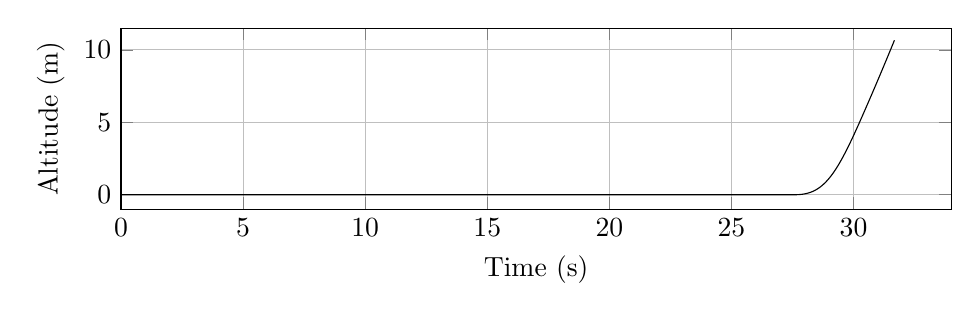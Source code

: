 %Altitude_evolution
\begin{tikzpicture}

\begin{axis}[
width=\textwidth,
height=0.32\textwidth,
scaled ticks=false, tick label style={/pgf/number format/fixed},
xmin=0.0,
xmax=34,
xlabel={Time (s)},
xmajorgrids,
ymin=-1.0,
ymax=11.5,
ylabel={Altitude (m)},
ymajorgrids,
legend style={at={(1.03,0.5)},anchor=west,draw=black,fill=white,legend cell align=left}
]

\addplot [
color=black,
solid
]
table[row sep=crcr]{
10.0E-5	0.0\\
3.569E-4	0.0\\
0.001	0.0\\
0.007	0.0\\
0.013	0.0\\
0.019	0.0\\
0.025	0.0\\
0.031	0.0\\
0.037	0.0\\
0.043	0.0\\
0.048	0.0\\
0.054	0.0\\
0.06	0.0\\
0.066	0.0\\
0.072	0.0\\
0.078	0.0\\
0.084	0.0\\
0.09	0.0\\
0.096	0.0\\
0.102	0.0\\
0.108	0.0\\
0.114	0.0\\
0.12	0.0\\
0.126	0.0\\
0.132	0.0\\
0.137	0.0\\
0.143	0.0\\
0.149	0.0\\
0.155	0.0\\
0.161	0.0\\
0.167	0.0\\
0.173	0.0\\
0.179	0.0\\
0.185	0.0\\
0.191	0.0\\
0.197	0.0\\
0.203	0.0\\
0.209	0.0\\
0.215	0.0\\
0.221	0.0\\
0.227	0.0\\
0.233	0.0\\
0.239	0.0\\
0.245	0.0\\
0.251	0.0\\
0.257	0.0\\
0.263	0.0\\
0.269	0.0\\
0.275	0.0\\
0.281	0.0\\
0.288	0.0\\
0.294	0.0\\
0.3	0.0\\
0.306	0.0\\
0.312	0.0\\
0.318	0.0\\
0.324	0.0\\
0.33	0.0\\
0.336	0.0\\
0.342	0.0\\
0.348	0.0\\
0.354	0.0\\
0.361	0.0\\
0.367	0.0\\
0.373	0.0\\
0.379	0.0\\
0.385	0.0\\
0.391	0.0\\
0.397	0.0\\
0.404	0.0\\
0.41	0.0\\
0.416	0.0\\
0.422	0.0\\
0.428	0.0\\
0.434	0.0\\
0.441	0.0\\
0.447	0.0\\
0.453	0.0\\
0.459	0.0\\
0.466	0.0\\
0.472	0.0\\
0.478	0.0\\
0.484	0.0\\
0.491	0.0\\
0.497	0.0\\
0.503	0.0\\
0.51	0.0\\
0.516	0.0\\
0.522	0.0\\
0.529	0.0\\
0.535	0.0\\
0.541	0.0\\
0.548	0.0\\
0.554	0.0\\
0.56	0.0\\
0.567	0.0\\
0.573	0.0\\
0.58	0.0\\
0.586	0.0\\
0.593	0.0\\
0.599	0.0\\
0.605	0.0\\
0.612	0.0\\
0.618	0.0\\
0.625	0.0\\
0.631	0.0\\
0.638	0.0\\
0.644	0.0\\
0.651	0.0\\
0.657	0.0\\
0.664	0.0\\
0.67	0.0\\
0.677	0.0\\
0.683	0.0\\
0.69	0.0\\
0.696	0.0\\
0.703	0.0\\
0.709	0.0\\
0.716	0.0\\
0.722	0.0\\
0.729	0.0\\
0.735	0.0\\
0.742	0.0\\
0.749	0.0\\
0.756	0.0\\
0.762	0.0\\
0.769	0.0\\
0.775	0.0\\
0.782	0.0\\
0.789	0.0\\
0.795	0.0\\
0.802	0.0\\
0.809	0.0\\
0.816	0.0\\
0.823	0.0\\
0.83	0.0\\
0.836	0.0\\
0.843	0.0\\
0.85	0.0\\
0.857	0.0\\
0.864	0.0\\
0.871	0.0\\
0.878	0.0\\
0.885	0.0\\
0.891	0.0\\
0.898	0.0\\
0.905	0.0\\
0.912	0.0\\
0.919	0.0\\
0.926	0.0\\
0.933	0.0\\
0.94	0.0\\
0.947	0.0\\
0.954	0.0\\
0.961	0.0\\
0.968	0.0\\
0.975	0.0\\
0.982	0.0\\
0.989	0.0\\
0.996	0.0\\
1.003	0.0\\
1.01	0.0\\
1.017	0.0\\
1.024	0.0\\
1.032	0.0\\
1.039	0.0\\
1.046	0.0\\
1.053	0.0\\
1.06	0.0\\
1.067	0.0\\
1.074	0.0\\
1.081	0.0\\
1.088	0.0\\
1.095	0.0\\
1.102	0.0\\
1.11	0.0\\
1.117	0.0\\
1.124	0.0\\
1.131	0.0\\
1.139	0.0\\
1.146	0.0\\
1.153	0.0\\
1.16	0.0\\
1.168	0.0\\
1.175	0.0\\
1.183	0.0\\
1.19	0.0\\
1.197	0.0\\
1.205	0.0\\
1.212	0.0\\
1.22	0.0\\
1.227	0.0\\
1.235	0.0\\
1.242	0.0\\
1.25	0.0\\
1.257	0.0\\
1.265	0.0\\
1.272	0.0\\
1.28	0.0\\
1.287	0.0\\
1.295	0.0\\
1.302	0.0\\
1.31	0.0\\
1.317	0.0\\
1.325	0.0\\
1.333	0.0\\
1.34	0.0\\
1.348	0.0\\
1.356	0.0\\
1.363	0.0\\
1.371	0.0\\
1.379	0.0\\
1.387	0.0\\
1.394	0.0\\
1.402	0.0\\
1.41	0.0\\
1.417	0.0\\
1.425	0.0\\
1.433	0.0\\
1.441	0.0\\
1.448	0.0\\
1.456	0.0\\
1.464	0.0\\
1.472	0.0\\
1.48	0.0\\
1.487	0.0\\
1.495	0.0\\
1.503	0.0\\
1.511	0.0\\
1.519	0.0\\
1.527	0.0\\
1.535	0.0\\
1.543	0.0\\
1.551	0.0\\
1.559	0.0\\
1.567	0.0\\
1.575	0.0\\
1.583	0.0\\
1.59	0.0\\
1.598	0.0\\
1.606	0.0\\
1.614	0.0\\
1.622	0.0\\
1.631	0.0\\
1.639	0.0\\
1.647	0.0\\
1.655	0.0\\
1.663	0.0\\
1.671	0.0\\
1.679	0.0\\
1.688	0.0\\
1.696	0.0\\
1.704	0.0\\
1.712	0.0\\
1.721	0.0\\
1.729	0.0\\
1.737	0.0\\
1.746	0.0\\
1.754	0.0\\
1.762	0.0\\
1.771	0.0\\
1.779	0.0\\
1.787	0.0\\
1.796	0.0\\
1.804	0.0\\
1.813	0.0\\
1.821	0.0\\
1.829	0.0\\
1.838	0.0\\
1.846	0.0\\
1.854	0.0\\
1.863	0.0\\
1.871	0.0\\
1.88	0.0\\
1.888	0.0\\
1.897	0.0\\
1.905	0.0\\
1.914	0.0\\
1.923	0.0\\
1.931	0.0\\
1.94	0.0\\
1.948	0.0\\
1.957	0.0\\
1.966	0.0\\
1.974	0.0\\
1.983	0.0\\
1.992	0.0\\
2.0	0.0\\
2.009	0.0\\
2.018	0.0\\
2.027	0.0\\
2.035	0.0\\
2.044	0.0\\
2.053	0.0\\
2.062	0.0\\
2.07	0.0\\
2.079	0.0\\
2.088	0.0\\
2.097	0.0\\
2.106	0.0\\
2.114	0.0\\
2.123	0.0\\
2.132	0.0\\
2.141	0.0\\
2.15	0.0\\
2.159	0.0\\
2.168	0.0\\
2.177	0.0\\
2.186	0.0\\
2.195	0.0\\
2.204	0.0\\
2.213	0.0\\
2.222	0.0\\
2.231	0.0\\
2.24	0.0\\
2.25	0.0\\
2.259	0.0\\
2.268	0.0\\
2.277	0.0\\
2.286	0.0\\
2.296	0.0\\
2.305	0.0\\
2.314	0.0\\
2.323	0.0\\
2.333	0.0\\
2.342	0.0\\
2.351	0.0\\
2.361	0.0\\
2.37	0.0\\
2.379	0.0\\
2.389	0.0\\
2.398	0.0\\
2.408	0.0\\
2.417	0.0\\
2.426	0.0\\
2.436	0.0\\
2.445	0.0\\
2.455	0.0\\
2.464	0.0\\
2.474	0.0\\
2.483	0.0\\
2.493	0.0\\
2.502	0.0\\
2.512	0.0\\
2.521	0.0\\
2.531	0.0\\
2.541	0.0\\
2.55	0.0\\
2.56	0.0\\
2.569	0.0\\
2.579	0.0\\
2.589	0.0\\
2.598	0.0\\
2.608	0.0\\
2.618	0.0\\
2.628	0.0\\
2.637	0.0\\
2.647	0.0\\
2.657	0.0\\
2.667	0.0\\
2.676	0.0\\
2.686	0.0\\
2.696	0.0\\
2.706	0.0\\
2.715	0.0\\
2.725	0.0\\
2.735	0.0\\
2.745	0.0\\
2.755	0.0\\
2.765	0.0\\
2.775	0.0\\
2.784	0.0\\
2.795	0.0\\
2.805	0.0\\
2.814	0.0\\
2.825	0.0\\
2.835	0.0\\
2.845	0.0\\
2.855	0.0\\
2.865	0.0\\
2.875	0.0\\
2.885	0.0\\
2.895	0.0\\
2.905	0.0\\
2.915	0.0\\
2.925	0.0\\
2.936	0.0\\
2.946	0.0\\
2.956	0.0\\
2.966	0.0\\
2.976	0.0\\
2.986	0.0\\
2.996	0.0\\
3.006	0.0\\
3.017	0.0\\
3.027	0.0\\
3.038	0.0\\
3.048	0.0\\
3.058	0.0\\
3.069	0.0\\
3.079	0.0\\
3.089	0.0\\
3.1	0.0\\
3.11	0.0\\
3.121	0.0\\
3.131	0.0\\
3.142	0.0\\
3.152	0.0\\
3.163	0.0\\
3.174	0.0\\
3.184	0.0\\
3.195	0.0\\
3.205	0.0\\
3.216	0.0\\
3.227	0.0\\
3.237	0.0\\
3.248	0.0\\
3.259	0.0\\
3.27	0.0\\
3.28	0.0\\
3.291	0.0\\
3.302	0.0\\
3.312	0.0\\
3.322	0.0\\
3.333	0.0\\
3.344	0.0\\
3.355	0.0\\
3.366	0.0\\
3.376	0.0\\
3.387	0.0\\
3.398	0.0\\
3.409	0.0\\
3.42	0.0\\
3.43	0.0\\
3.441	0.0\\
3.452	0.0\\
3.463	0.0\\
3.474	0.0\\
3.485	0.0\\
3.496	0.0\\
3.507	0.0\\
3.518	0.0\\
3.529	0.0\\
3.539	0.0\\
3.551	0.0\\
3.562	0.0\\
3.573	0.0\\
3.584	0.0\\
3.595	0.0\\
3.606	0.0\\
3.617	0.0\\
3.628	0.0\\
3.64	0.0\\
3.651	0.0\\
3.662	0.0\\
3.673	0.0\\
3.685	0.0\\
3.696	0.0\\
3.707	0.0\\
3.718	0.0\\
3.729	0.0\\
3.741	0.0\\
3.752	0.0\\
3.764	0.0\\
3.775	0.0\\
3.786	0.0\\
3.798	0.0\\
3.809	0.0\\
3.82	0.0\\
3.832	0.0\\
3.843	0.0\\
3.854	0.0\\
3.866	0.0\\
3.877	0.0\\
3.889	0.0\\
3.9	0.0\\
3.911	0.0\\
3.923	0.0\\
3.934	0.0\\
3.946	0.0\\
3.957	0.0\\
3.968	0.0\\
3.98	0.0\\
3.992	0.0\\
4.003	0.0\\
4.015	0.0\\
4.026	0.0\\
4.038	0.0\\
4.05	0.0\\
4.061	0.0\\
4.073	0.0\\
4.084	0.0\\
4.096	0.0\\
4.107	0.0\\
4.119	0.0\\
4.131	0.0\\
4.142	0.0\\
4.154	0.0\\
4.165	0.0\\
4.177	0.0\\
4.189	0.0\\
4.201	0.0\\
4.212	0.0\\
4.224	0.0\\
4.235	0.0\\
4.247	0.0\\
4.259	0.0\\
4.27	0.0\\
4.282	0.0\\
4.293	0.0\\
4.305	0.0\\
4.317	0.0\\
4.328	0.0\\
4.34	0.0\\
4.352	0.0\\
4.363	0.0\\
4.366	0.0\\
4.366	0.0\\
4.366	0.0\\
4.367	0.0\\
4.371	0.0\\
4.377	0.0\\
4.388	0.0\\
4.399	0.0\\
4.41	0.0\\
4.42	0.0\\
4.431	0.0\\
4.442	0.0\\
4.453	0.0\\
4.464	0.0\\
4.475	0.0\\
4.486	0.0\\
4.497	0.0\\
4.508	0.0\\
4.519	0.0\\
4.53	0.0\\
4.541	0.0\\
4.552	0.0\\
4.563	0.0\\
4.574	0.0\\
4.585	0.0\\
4.597	0.0\\
4.608	0.0\\
4.619	0.0\\
4.63	0.0\\
4.641	0.0\\
4.653	0.0\\
4.664	0.0\\
4.675	0.0\\
4.687	0.0\\
4.698	0.0\\
4.709	0.0\\
4.721	0.0\\
4.732	0.0\\
4.743	0.0\\
4.755	0.0\\
4.766	0.0\\
4.777	0.0\\
4.789	0.0\\
4.8	0.0\\
4.812	0.0\\
4.823	0.0\\
4.835	0.0\\
4.846	0.0\\
4.858	0.0\\
4.869	0.0\\
4.881	0.0\\
4.892	0.0\\
4.904	0.0\\
4.915	0.0\\
4.927	0.0\\
4.939	0.0\\
4.95	0.0\\
4.962	0.0\\
4.974	0.0\\
4.985	0.0\\
4.997	0.0\\
5.009	0.0\\
5.021	0.0\\
5.032	0.0\\
5.044	0.0\\
5.056	0.0\\
5.068	0.0\\
5.079	0.0\\
5.091	0.0\\
5.103	0.0\\
5.115	0.0\\
5.127	0.0\\
5.139	0.0\\
5.15	0.0\\
5.162	0.0\\
5.174	0.0\\
5.186	0.0\\
5.198	0.0\\
5.21	0.0\\
5.222	0.0\\
5.234	0.0\\
5.245	0.0\\
5.257	0.0\\
5.269	0.0\\
5.281	0.0\\
5.293	0.0\\
5.305	0.0\\
5.317	0.0\\
5.329	0.0\\
5.341	0.0\\
5.353	0.0\\
5.365	0.0\\
5.377	0.0\\
5.389	0.0\\
5.401	0.0\\
5.413	0.0\\
5.425	0.0\\
5.437	0.0\\
5.449	0.0\\
5.461	0.0\\
5.473	0.0\\
5.485	0.0\\
5.497	0.0\\
5.509	0.0\\
5.521	0.0\\
5.533	0.0\\
5.545	0.0\\
5.557	0.0\\
5.569	0.0\\
5.581	0.0\\
5.593	0.0\\
5.605	0.0\\
5.617	0.0\\
5.629	0.0\\
5.641	0.0\\
5.653	0.0\\
5.666	0.0\\
5.678	0.0\\
5.69	0.0\\
5.702	0.0\\
5.714	0.0\\
5.726	0.0\\
5.738	0.0\\
5.751	0.0\\
5.763	0.0\\
5.775	0.0\\
5.787	0.0\\
5.799	0.0\\
5.811	0.0\\
5.823	0.0\\
5.836	0.0\\
5.848	0.0\\
5.86	0.0\\
5.872	0.0\\
5.884	0.0\\
5.897	0.0\\
5.909	0.0\\
5.921	0.0\\
5.933	0.0\\
5.945	0.0\\
5.958	0.0\\
5.97	0.0\\
5.982	0.0\\
5.994	0.0\\
6.006	0.0\\
6.019	0.0\\
6.031	0.0\\
6.043	0.0\\
6.055	0.0\\
6.067	0.0\\
6.08	0.0\\
6.092	0.0\\
6.104	0.0\\
6.116	0.0\\
6.129	0.0\\
6.141	0.0\\
6.154	0.0\\
6.166	0.0\\
6.178	0.0\\
6.19	0.0\\
6.203	0.0\\
6.215	0.0\\
6.227	0.0\\
6.239	0.0\\
6.252	0.0\\
6.264	0.0\\
6.276	0.0\\
6.289	0.0\\
6.301	0.0\\
6.314	0.0\\
6.326	0.0\\
6.338	0.0\\
6.351	0.0\\
6.363	0.0\\
6.376	0.0\\
6.388	0.0\\
6.401	0.0\\
6.413	0.0\\
6.425	0.0\\
6.438	0.0\\
6.45	0.0\\
6.462	0.0\\
6.475	0.0\\
6.487	0.0\\
6.5	0.0\\
6.512	0.0\\
6.525	0.0\\
6.537	0.0\\
6.55	0.0\\
6.562	0.0\\
6.575	0.0\\
6.587	0.0\\
6.6	0.0\\
6.612	0.0\\
6.625	0.0\\
6.638	0.0\\
6.65	0.0\\
6.663	0.0\\
6.676	0.0\\
6.688	0.0\\
6.701	0.0\\
6.713	0.0\\
6.726	0.0\\
6.738	0.0\\
6.751	0.0\\
6.764	0.0\\
6.777	0.0\\
6.789	0.0\\
6.802	0.0\\
6.815	0.0\\
6.828	0.0\\
6.841	0.0\\
6.853	0.0\\
6.866	0.0\\
6.879	0.0\\
6.891	0.0\\
6.904	0.0\\
6.917	0.0\\
6.93	0.0\\
6.943	0.0\\
6.956	0.0\\
6.968	0.0\\
6.981	0.0\\
6.994	0.0\\
7.007	0.0\\
7.02	0.0\\
7.033	0.0\\
7.046	0.0\\
7.059	0.0\\
7.072	0.0\\
7.085	0.0\\
7.098	0.0\\
7.111	0.0\\
7.124	0.0\\
7.137	0.0\\
7.15	0.0\\
7.163	0.0\\
7.176	0.0\\
7.19	0.0\\
7.203	0.0\\
7.216	0.0\\
7.229	0.0\\
7.242	0.0\\
7.256	0.0\\
7.269	0.0\\
7.282	0.0\\
7.295	0.0\\
7.309	0.0\\
7.322	0.0\\
7.335	0.0\\
7.348	0.0\\
7.362	0.0\\
7.375	0.0\\
7.389	0.0\\
7.402	0.0\\
7.416	0.0\\
7.429	0.0\\
7.443	0.0\\
7.456	0.0\\
7.47	0.0\\
7.483	0.0\\
7.497	0.0\\
7.511	0.0\\
7.524	0.0\\
7.538	0.0\\
7.552	0.0\\
7.566	0.0\\
7.579	0.0\\
7.593	0.0\\
7.607	0.0\\
7.621	0.0\\
7.634	0.0\\
7.648	0.0\\
7.662	0.0\\
7.676	0.0\\
7.69	0.0\\
7.704	0.0\\
7.718	0.0\\
7.732	0.0\\
7.747	0.0\\
7.761	0.0\\
7.775	0.0\\
7.789	0.0\\
7.803	0.0\\
7.818	0.0\\
7.832	0.0\\
7.846	0.0\\
7.86	0.0\\
7.875	0.0\\
7.889	0.0\\
7.904	0.0\\
7.918	0.0\\
7.932	0.0\\
7.947	0.0\\
7.961	0.0\\
7.976	0.0\\
7.991	0.0\\
8.005	0.0\\
8.02	0.0\\
8.034	0.0\\
8.049	0.0\\
8.064	0.0\\
8.079	0.0\\
8.093	0.0\\
8.108	0.0\\
8.123	0.0\\
8.138	0.0\\
8.153	0.0\\
8.168	0.0\\
8.183	0.0\\
8.198	0.0\\
8.213	0.0\\
8.228	0.0\\
8.243	0.0\\
8.258	0.0\\
8.273	0.0\\
8.288	0.0\\
8.303	0.0\\
8.319	0.0\\
8.334	0.0\\
8.349	0.0\\
8.365	0.0\\
8.38	0.0\\
8.395	0.0\\
8.41	0.0\\
8.426	0.0\\
8.441	0.0\\
8.456	0.0\\
8.471	0.0\\
8.486	0.0\\
8.502	0.0\\
8.517	0.0\\
8.532	0.0\\
8.547	0.0\\
8.563	0.0\\
8.578	0.0\\
8.593	0.0\\
8.608	0.0\\
8.623	0.0\\
8.638	0.0\\
8.653	0.0\\
8.668	0.0\\
8.683	0.0\\
8.698	0.0\\
8.713	0.0\\
8.728	0.0\\
8.743	0.0\\
8.758	0.0\\
8.773	0.0\\
8.788	0.0\\
8.803	0.0\\
8.817	0.0\\
8.832	0.0\\
8.846	0.0\\
8.861	0.0\\
8.875	0.0\\
8.89	0.0\\
8.904	0.0\\
8.919	0.0\\
8.933	0.0\\
8.948	0.0\\
8.962	0.0\\
8.976	0.0\\
8.979	0.0\\
8.979	0.0\\
8.979	0.0\\
8.98	0.0\\
8.98	0.0\\
8.98	0.0\\
8.98	0.0\\
8.983	0.0\\
8.99	0.0\\
9.003	0.0\\
9.016	0.0\\
9.029	0.0\\
9.042	0.0\\
9.055	0.0\\
9.068	0.0\\
9.081	0.0\\
9.094	0.0\\
9.107	0.0\\
9.12	0.0\\
9.133	0.0\\
9.146	0.0\\
9.16	0.0\\
9.173	0.0\\
9.187	0.0\\
9.2	0.0\\
9.214	0.0\\
9.227	0.0\\
9.241	0.0\\
9.255	0.0\\
9.268	0.0\\
9.282	0.0\\
9.296	0.0\\
9.31	0.0\\
9.324	0.0\\
9.338	0.0\\
9.352	0.0\\
9.366	0.0\\
9.38	0.0\\
9.394	0.0\\
9.408	0.0\\
9.423	0.0\\
9.437	0.0\\
9.452	0.0\\
9.466	0.0\\
9.481	0.0\\
9.495	0.0\\
9.51	0.0\\
9.525	0.0\\
9.539	0.0\\
9.554	0.0\\
9.569	0.0\\
9.584	0.0\\
9.598	0.0\\
9.613	0.0\\
9.628	0.0\\
9.643	0.0\\
9.658	0.0\\
9.673	0.0\\
9.688	0.0\\
9.703	0.0\\
9.717	0.0\\
9.732	0.0\\
9.747	0.0\\
9.762	0.0\\
9.777	0.0\\
9.792	0.0\\
9.807	0.0\\
9.822	0.0\\
9.836	0.0\\
9.851	0.0\\
9.866	0.0\\
9.881	0.0\\
9.896	0.0\\
9.911	0.0\\
9.925	0.0\\
9.94	0.0\\
9.955	0.0\\
9.969	0.0\\
9.984	0.0\\
9.999	0.0\\
10.013	0.0\\
10.028	0.0\\
10.042	0.0\\
10.057	0.0\\
10.072	0.0\\
10.086	0.0\\
10.1	0.0\\
10.115	0.0\\
10.129	0.0\\
10.144	0.0\\
10.158	0.0\\
10.173	0.0\\
10.187	0.0\\
10.201	0.0\\
10.216	0.0\\
10.23	0.0\\
10.244	0.0\\
10.258	0.0\\
10.273	0.0\\
10.287	0.0\\
10.301	0.0\\
10.315	0.0\\
10.329	0.0\\
10.343	0.0\\
10.358	0.0\\
10.372	0.0\\
10.386	0.0\\
10.4	0.0\\
10.414	0.0\\
10.428	0.0\\
10.442	0.0\\
10.456	0.0\\
10.47	0.0\\
10.484	0.0\\
10.497	0.0\\
10.511	0.0\\
10.525	0.0\\
10.539	0.0\\
10.553	0.0\\
10.567	0.0\\
10.581	0.0\\
10.595	0.0\\
10.609	0.0\\
10.622	0.0\\
10.636	0.0\\
10.65	0.0\\
10.664	0.0\\
10.678	0.0\\
10.692	0.0\\
10.705	0.0\\
10.719	0.0\\
10.733	0.0\\
10.747	0.0\\
10.761	0.0\\
10.774	0.0\\
10.788	0.0\\
10.802	0.0\\
10.816	0.0\\
10.829	0.0\\
10.843	0.0\\
10.857	0.0\\
10.87	0.0\\
10.884	0.0\\
10.898	0.0\\
10.912	0.0\\
10.925	0.0\\
10.939	0.0\\
10.953	0.0\\
10.966	0.0\\
10.98	0.0\\
10.994	0.0\\
11.007	0.0\\
11.021	0.0\\
11.035	0.0\\
11.049	0.0\\
11.062	0.0\\
11.076	0.0\\
11.09	0.0\\
11.104	0.0\\
11.117	0.0\\
11.131	0.0\\
11.145	0.0\\
11.159	0.0\\
11.172	0.0\\
11.186	0.0\\
11.2	0.0\\
11.214	0.0\\
11.227	0.0\\
11.241	0.0\\
11.255	0.0\\
11.269	0.0\\
11.283	0.0\\
11.296	0.0\\
11.31	0.0\\
11.324	0.0\\
11.338	0.0\\
11.352	0.0\\
11.365	0.0\\
11.379	0.0\\
11.393	0.0\\
11.407	0.0\\
11.421	0.0\\
11.434	0.0\\
11.448	0.0\\
11.462	0.0\\
11.476	0.0\\
11.49	0.0\\
11.504	0.0\\
11.517	0.0\\
11.531	0.0\\
11.545	0.0\\
11.559	0.0\\
11.573	0.0\\
11.587	0.0\\
11.601	0.0\\
11.615	0.0\\
11.629	0.0\\
11.643	0.0\\
11.657	0.0\\
11.671	0.0\\
11.685	0.0\\
11.699	0.0\\
11.713	0.0\\
11.727	0.0\\
11.741	0.0\\
11.755	0.0\\
11.769	0.0\\
11.783	0.0\\
11.797	0.0\\
11.811	0.0\\
11.825	0.0\\
11.839	0.0\\
11.854	0.0\\
11.868	0.0\\
11.882	0.0\\
11.896	0.0\\
11.91	0.0\\
11.925	0.0\\
11.939	0.0\\
11.953	0.0\\
11.968	0.0\\
11.982	0.0\\
11.997	0.0\\
12.011	0.0\\
12.025	0.0\\
12.04	0.0\\
12.054	0.0\\
12.069	0.0\\
12.083	0.0\\
12.098	0.0\\
12.112	0.0\\
12.127	0.0\\
12.141	0.0\\
12.156	0.0\\
12.171	0.0\\
12.185	0.0\\
12.2	0.0\\
12.215	0.0\\
12.23	0.0\\
12.244	0.0\\
12.259	0.0\\
12.274	0.0\\
12.289	0.0\\
12.304	0.0\\
12.319	0.0\\
12.334	0.0\\
12.349	0.0\\
12.364	0.0\\
12.379	0.0\\
12.394	0.0\\
12.409	0.0\\
12.424	0.0\\
12.44	0.0\\
12.455	0.0\\
12.47	0.0\\
12.486	0.0\\
12.501	0.0\\
12.516	0.0\\
12.532	0.0\\
12.547	0.0\\
12.563	0.0\\
12.578	0.0\\
12.594	0.0\\
12.61	0.0\\
12.625	0.0\\
12.641	0.0\\
12.657	0.0\\
12.673	0.0\\
12.689	0.0\\
12.705	0.0\\
12.721	0.0\\
12.737	0.0\\
12.753	0.0\\
12.769	0.0\\
12.786	0.0\\
12.802	0.0\\
12.818	0.0\\
12.835	0.0\\
12.851	0.0\\
12.868	0.0\\
12.885	0.0\\
12.901	0.0\\
12.918	0.0\\
12.935	0.0\\
12.952	0.0\\
12.969	0.0\\
12.987	0.0\\
13.004	0.0\\
13.021	0.0\\
13.039	0.0\\
13.057	0.0\\
13.074	0.0\\
13.092	0.0\\
13.11	0.0\\
13.128	0.0\\
13.145	0.0\\
13.163	0.0\\
13.182	0.0\\
13.2	0.0\\
13.218	0.0\\
13.237	0.0\\
13.255	0.0\\
13.274	0.0\\
13.292	0.0\\
13.311	0.0\\
13.329	0.0\\
13.348	0.0\\
13.366	0.0\\
13.384	0.0\\
13.403	0.0\\
13.421	0.0\\
13.439	0.0\\
13.457	0.0\\
13.475	0.0\\
13.493	0.0\\
13.511	0.0\\
13.529	0.0\\
13.547	0.0\\
13.565	0.0\\
13.582	0.0\\
13.6	0.0\\
13.617	0.0\\
13.634	0.0\\
13.651	0.0\\
13.668	0.0\\
13.685	0.0\\
13.702	0.0\\
13.719	0.0\\
13.735	0.0\\
13.752	0.0\\
13.768	0.0\\
13.785	0.0\\
13.801	0.0\\
13.817	0.0\\
13.833	0.0\\
13.849	0.0\\
13.865	0.0\\
13.881	0.0\\
13.897	0.0\\
13.913	0.0\\
13.928	0.0\\
13.944	0.0\\
13.96	0.0\\
13.975	0.0\\
13.978	0.0\\
13.987	0.0\\
13.988	0.0\\
13.988	0.0\\
13.989	0.0\\
13.989	0.0\\
13.989	0.0\\
13.99	0.0\\
13.99	0.0\\
13.991	0.0\\
13.994	0.0\\
14.002	0.0\\
14.016	0.0\\
14.029	0.0\\
14.043	0.0\\
14.057	0.0\\
14.07	0.0\\
14.084	0.0\\
14.098	0.0\\
14.112	0.0\\
14.126	0.0\\
14.14	0.0\\
14.154	0.0\\
14.168	0.0\\
14.182	0.0\\
14.197	0.0\\
14.211	0.0\\
14.226	0.0\\
14.24	0.0\\
14.255	0.0\\
14.269	0.0\\
14.284	0.0\\
14.299	0.0\\
14.314	0.0\\
14.329	0.0\\
14.344	0.0\\
14.36	0.0\\
14.375	0.0\\
14.39	0.0\\
14.406	0.0\\
14.422	0.0\\
14.437	0.0\\
14.453	0.0\\
14.469	0.0\\
14.485	0.0\\
14.501	0.0\\
14.518	0.0\\
14.534	0.0\\
14.551	0.0\\
14.567	0.0\\
14.584	0.0\\
14.601	0.0\\
14.618	0.0\\
14.635	0.0\\
14.652	0.0\\
14.669	0.0\\
14.687	0.0\\
14.704	0.0\\
14.721	0.0\\
14.739	0.0\\
14.756	0.0\\
14.774	0.0\\
14.791	0.0\\
14.808	0.0\\
14.826	0.0\\
14.843	0.0\\
14.86	0.0\\
14.877	0.0\\
14.894	0.0\\
14.911	0.0\\
14.928	0.0\\
14.945	0.0\\
14.962	0.0\\
14.978	0.0\\
14.995	0.0\\
15.012	0.0\\
15.028	0.0\\
15.044	0.0\\
15.061	0.0\\
15.077	0.0\\
15.093	0.0\\
15.109	0.0\\
15.125	0.0\\
15.141	0.0\\
15.157	0.0\\
15.173	0.0\\
15.189	0.0\\
15.204	0.0\\
15.22	0.0\\
15.236	0.0\\
15.251	0.0\\
15.266	0.0\\
15.282	0.0\\
15.297	0.0\\
15.313	0.0\\
15.328	0.0\\
15.343	0.0\\
15.358	0.0\\
15.374	0.0\\
15.389	0.0\\
15.404	0.0\\
15.419	0.0\\
15.434	0.0\\
15.449	0.0\\
15.464	0.0\\
15.479	0.0\\
15.494	0.0\\
15.509	0.0\\
15.523	0.0\\
15.538	0.0\\
15.553	0.0\\
15.568	0.0\\
15.583	0.0\\
15.597	0.0\\
15.612	0.0\\
15.627	0.0\\
15.641	0.0\\
15.656	0.0\\
15.671	0.0\\
15.685	0.0\\
15.7	0.0\\
15.714	0.0\\
15.729	0.0\\
15.744	0.0\\
15.758	0.0\\
15.772	0.0\\
15.787	0.0\\
15.801	0.0\\
15.816	0.0\\
15.83	0.0\\
15.845	0.0\\
15.859	0.0\\
15.874	0.0\\
15.888	0.0\\
15.902	0.0\\
15.917	0.0\\
15.931	0.0\\
15.945	0.0\\
15.96	0.0\\
15.974	0.0\\
15.988	0.0\\
16.002	0.0\\
16.017	0.0\\
16.031	0.0\\
16.045	0.0\\
16.06	0.0\\
16.074	0.0\\
16.088	0.0\\
16.103	0.0\\
16.117	0.0\\
16.131	0.0\\
16.145	0.0\\
16.16	0.0\\
16.174	0.0\\
16.188	0.0\\
16.202	0.0\\
16.217	0.0\\
16.231	0.0\\
16.245	0.0\\
16.259	0.0\\
16.274	0.0\\
16.288	0.0\\
16.302	0.0\\
16.316	0.0\\
16.331	0.0\\
16.345	0.0\\
16.359	0.0\\
16.373	0.0\\
16.387	0.0\\
16.402	0.0\\
16.416	0.0\\
16.43	0.0\\
16.444	0.0\\
16.459	0.0\\
16.473	0.0\\
16.487	0.0\\
16.501	0.0\\
16.516	0.0\\
16.53	0.0\\
16.544	0.0\\
16.559	0.0\\
16.573	0.0\\
16.587	0.0\\
16.601	0.0\\
16.616	0.0\\
16.63	0.0\\
16.644	0.0\\
16.659	0.0\\
16.673	0.0\\
16.687	0.0\\
16.702	0.0\\
16.716	0.0\\
16.73	0.0\\
16.745	0.0\\
16.759	0.0\\
16.774	0.0\\
16.788	0.0\\
16.802	0.0\\
16.817	0.0\\
16.831	0.0\\
16.846	0.0\\
16.86	0.0\\
16.875	0.0\\
16.889	0.0\\
16.904	0.0\\
16.918	0.0\\
16.933	0.0\\
16.947	0.0\\
16.962	0.0\\
16.976	0.0\\
16.991	0.0\\
17.005	0.0\\
17.02	0.0\\
17.035	0.0\\
17.049	0.0\\
17.064	0.0\\
17.078	0.0\\
17.093	0.0\\
17.108	0.0\\
17.122	0.0\\
17.137	0.0\\
17.152	0.0\\
17.166	0.0\\
17.181	0.0\\
17.196	0.0\\
17.211	0.0\\
17.226	0.0\\
17.241	0.0\\
17.255	0.0\\
17.27	0.0\\
17.285	0.0\\
17.3	0.0\\
17.315	0.0\\
17.33	0.0\\
17.345	0.0\\
17.36	0.0\\
17.375	0.0\\
17.39	0.0\\
17.405	0.0\\
17.42	0.0\\
17.435	0.0\\
17.45	0.0\\
17.465	0.0\\
17.481	0.0\\
17.496	0.0\\
17.511	0.0\\
17.526	0.0\\
17.542	0.0\\
17.557	0.0\\
17.572	0.0\\
17.588	0.0\\
17.603	0.0\\
17.619	0.0\\
17.634	0.0\\
17.65	0.0\\
17.665	0.0\\
17.681	0.0\\
17.697	0.0\\
17.712	0.0\\
17.728	0.0\\
17.744	0.0\\
17.759	0.0\\
17.775	0.0\\
17.791	0.0\\
17.807	0.0\\
17.823	0.0\\
17.839	0.0\\
17.855	0.0\\
17.871	0.0\\
17.887	0.0\\
17.903	0.0\\
17.919	0.0\\
17.936	0.0\\
17.952	0.0\\
17.968	0.0\\
17.985	0.0\\
18.001	0.0\\
18.018	0.0\\
18.034	0.0\\
18.051	0.0\\
18.067	0.0\\
18.084	0.0\\
18.101	0.0\\
18.118	0.0\\
18.135	0.0\\
18.152	0.0\\
18.169	0.0\\
18.186	0.0\\
18.203	0.0\\
18.221	0.0\\
18.238	0.0\\
18.256	0.0\\
18.273	0.0\\
18.291	0.0\\
18.309	0.0\\
18.327	0.0\\
18.345	0.0\\
18.363	0.0\\
18.381	0.0\\
18.399	0.0\\
18.418	0.0\\
18.436	0.0\\
18.455	0.0\\
18.474	0.0\\
18.493	0.0\\
18.512	0.0\\
18.531	0.0\\
18.551	0.0\\
18.57	0.0\\
18.59	0.0\\
18.61	0.0\\
18.63	0.0\\
18.651	0.0\\
18.672	0.0\\
18.692	0.0\\
18.713	0.0\\
18.735	0.0\\
18.757	0.0\\
18.778	0.0\\
18.8	0.0\\
18.822	0.0\\
18.844	0.0\\
18.866	0.0\\
18.888	0.0\\
18.91	0.0\\
18.932	0.0\\
18.953	0.0\\
18.974	0.0\\
18.996	0.0\\
19.016	0.0\\
19.037	0.0\\
19.057	0.0\\
19.077	0.0\\
19.097	0.0\\
19.117	0.0\\
19.136	0.0\\
19.156	0.0\\
19.175	0.0\\
19.194	0.0\\
19.212	0.0\\
19.231	0.0\\
19.249	0.0\\
19.268	0.0\\
19.286	0.0\\
19.304	0.0\\
19.322	0.0\\
19.339	0.0\\
19.357	0.0\\
19.374	0.0\\
19.392	0.0\\
19.409	0.0\\
19.426	0.0\\
19.443	0.0\\
19.46	0.0\\
19.477	0.0\\
19.494	0.0\\
19.511	0.0\\
19.527	0.0\\
19.544	0.0\\
19.561	0.0\\
19.577	0.0\\
19.593	0.0\\
19.609	0.0\\
19.626	0.0\\
19.642	0.0\\
19.645	0.0\\
19.654	0.0\\
19.654	0.0\\
19.654	0.0\\
19.655	0.0\\
19.659	0.0\\
19.668	0.0\\
19.684	0.0\\
19.7	0.0\\
19.716	0.0\\
19.732	0.0\\
19.748	0.0\\
19.764	0.0\\
19.78	0.0\\
19.796	0.0\\
19.812	0.0\\
19.829	0.0\\
19.845	0.0\\
19.862	0.0\\
19.879	0.0\\
19.895	0.0\\
19.912	0.0\\
19.929	0.0\\
19.946	0.0\\
19.964	0.0\\
19.981	0.0\\
19.999	0.0\\
20.016	0.0\\
20.034	0.0\\
20.052	0.0\\
20.07	0.0\\
20.088	0.0\\
20.106	0.0\\
20.125	0.0\\
20.143	0.0\\
20.162	0.0\\
20.181	0.0\\
20.2	0.0\\
20.219	0.0\\
20.239	0.0\\
20.259	0.0\\
20.279	0.0\\
20.299	0.0\\
20.319	0.0\\
20.34	0.0\\
20.361	0.0\\
20.381	0.0\\
20.403	0.0\\
20.424	0.0\\
20.445	0.0\\
20.467	0.0\\
20.488	0.0\\
20.509	0.0\\
20.531	0.0\\
20.552	0.0\\
20.573	0.0\\
20.594	0.0\\
20.615	0.0\\
20.635	0.0\\
20.656	0.0\\
20.676	0.0\\
20.696	0.0\\
20.716	0.0\\
20.736	0.0\\
20.756	0.0\\
20.776	0.0\\
20.795	0.0\\
20.814	0.0\\
20.834	0.0\\
20.853	0.0\\
20.872	0.0\\
20.891	0.0\\
20.909	0.0\\
20.928	0.0\\
20.946	0.0\\
20.965	0.0\\
20.983	0.0\\
21.001	0.0\\
21.02	0.0\\
21.038	0.0\\
21.056	0.0\\
21.074	0.0\\
21.092	0.0\\
21.109	0.0\\
21.127	0.0\\
21.145	0.0\\
21.163	0.0\\
21.18	0.0\\
21.198	0.0\\
21.215	0.0\\
21.233	0.0\\
21.25	0.0\\
21.267	0.0\\
21.285	0.0\\
21.302	0.0\\
21.319	0.0\\
21.336	0.0\\
21.353	0.0\\
21.371	0.0\\
21.388	0.0\\
21.405	0.0\\
21.422	0.0\\
21.439	0.0\\
21.456	0.0\\
21.473	0.0\\
21.489	0.0\\
21.506	0.0\\
21.523	0.0\\
21.54	0.0\\
21.557	0.0\\
21.573	0.0\\
21.59	0.0\\
21.607	0.0\\
21.624	0.0\\
21.64	0.0\\
21.657	0.0\\
21.674	0.0\\
21.69	0.0\\
21.707	0.0\\
21.723	0.0\\
21.74	0.0\\
21.756	0.0\\
21.773	0.0\\
21.79	0.0\\
21.806	0.0\\
21.823	0.0\\
21.839	0.0\\
21.856	0.0\\
21.872	0.0\\
21.888	0.0\\
21.905	0.0\\
21.921	0.0\\
21.938	0.0\\
21.954	0.0\\
21.97	0.0\\
21.987	0.0\\
22.003	0.0\\
22.02	0.0\\
22.036	0.0\\
22.052	0.0\\
22.069	0.0\\
22.085	0.0\\
22.102	0.0\\
22.118	0.0\\
22.134	0.0\\
22.15	0.0\\
22.167	0.0\\
22.183	0.0\\
22.199	0.0\\
22.216	0.0\\
22.232	0.0\\
22.248	0.0\\
22.265	0.0\\
22.281	0.0\\
22.297	0.0\\
22.313	0.0\\
22.33	0.0\\
22.346	0.0\\
22.362	0.0\\
22.379	0.0\\
22.395	0.0\\
22.411	0.0\\
22.428	0.0\\
22.444	0.0\\
22.46	0.0\\
22.477	0.0\\
22.493	0.0\\
22.509	0.0\\
22.526	0.0\\
22.542	0.0\\
22.558	0.0\\
22.575	0.0\\
22.591	0.0\\
22.607	0.0\\
22.624	0.0\\
22.64	0.0\\
22.657	0.0\\
22.673	0.0\\
22.689	0.0\\
22.706	0.0\\
22.722	0.0\\
22.739	0.0\\
22.755	0.0\\
22.771	0.0\\
22.788	0.0\\
22.804	0.0\\
22.821	0.0\\
22.837	0.0\\
22.854	0.0\\
22.87	0.0\\
22.887	0.0\\
22.903	0.0\\
22.92	0.0\\
22.936	0.0\\
22.953	0.0\\
22.969	0.0\\
22.986	0.0\\
23.003	0.0\\
23.019	0.0\\
23.036	0.0\\
23.052	0.0\\
23.069	0.0\\
23.086	0.0\\
23.102	0.0\\
23.119	0.0\\
23.136	0.0\\
23.152	0.0\\
23.169	0.0\\
23.186	0.0\\
23.203	0.0\\
23.22	0.0\\
23.236	0.0\\
23.253	0.0\\
23.27	0.0\\
23.287	0.0\\
23.304	0.0\\
23.321	0.0\\
23.337	0.0\\
23.354	0.0\\
23.371	0.0\\
23.388	0.0\\
23.405	0.0\\
23.422	0.0\\
23.439	0.0\\
23.456	0.0\\
23.474	0.0\\
23.491	0.0\\
23.508	0.0\\
23.525	0.0\\
23.542	0.0\\
23.56	0.0\\
23.577	0.0\\
23.594	0.0\\
23.611	0.0\\
23.629	0.0\\
23.646	0.0\\
23.664	0.0\\
23.681	0.0\\
23.698	0.0\\
23.716	0.0\\
23.733	0.0\\
23.751	0.0\\
23.768	0.0\\
23.786	0.0\\
23.803	0.0\\
23.821	0.0\\
23.839	0.0\\
23.856	0.0\\
23.874	0.0\\
23.892	0.0\\
23.91	0.0\\
23.928	0.0\\
23.945	0.0\\
23.963	0.0\\
23.981	0.0\\
24.0	0.0\\
24.018	0.0\\
24.036	0.0\\
24.054	0.0\\
24.072	0.0\\
24.09	0.0\\
24.109	0.0\\
24.127	0.0\\
24.145	0.0\\
24.164	0.0\\
24.182	0.0\\
24.2	0.0\\
24.219	0.0\\
24.238	0.0\\
24.256	0.0\\
24.275	0.0\\
24.294	0.0\\
24.312	0.0\\
24.331	0.0\\
24.35	0.0\\
24.369	0.0\\
24.388	0.0\\
24.407	0.0\\
24.427	0.0\\
24.43	0.0\\
24.446	0.0\\
24.465	0.0\\
24.485	0.0\\
24.504	0.0\\
24.524	0.0\\
24.544	0.0\\
24.563	0.0\\
24.583	0.0\\
24.603	0.0\\
24.623	0.0\\
24.643	0.0\\
24.663	0.0\\
24.684	0.0\\
24.704	0.0\\
24.725	0.0\\
24.745	0.0\\
24.766	0.0\\
24.787	0.0\\
24.808	0.0\\
24.829	0.0\\
24.85	0.0\\
24.872	0.0\\
24.893	0.0\\
24.915	0.0\\
24.937	0.0\\
24.959	0.0\\
24.981	0.0\\
25.004	0.0\\
25.027	0.0\\
25.049	0.0\\
25.072	0.0\\
25.096	0.0\\
25.119	0.0\\
25.143	0.0\\
25.167	0.0\\
25.192	0.0\\
25.217	0.0\\
25.243	0.0\\
25.268	0.0\\
25.295	0.0\\
25.321	0.0\\
25.348	0.0\\
25.376	0.0\\
25.404	0.0\\
25.432	0.0\\
25.459	0.0\\
25.487	0.0\\
25.514	0.0\\
25.541	0.0\\
25.567	0.0\\
25.593	0.0\\
25.619	0.0\\
25.644	0.0\\
25.669	0.0\\
25.693	0.0\\
25.717	0.0\\
25.74	0.0\\
25.764	0.0\\
25.787	0.0\\
25.809	0.0\\
25.832	0.0\\
25.854	0.0\\
25.876	0.0\\
25.898	0.0\\
25.92	0.0\\
25.942	0.0\\
25.963	0.0\\
25.984	0.0\\
26.005	0.0\\
26.026	0.0\\
26.047	0.0\\
26.068	0.0\\
26.088	0.0\\
26.109	0.0\\
26.129	0.0\\
26.149	0.0\\
26.169	0.0\\
26.189	0.0\\
26.209	0.0\\
26.229	0.0\\
26.249	0.0\\
26.268	0.0\\
26.288	0.0\\
26.307	0.0\\
26.326	0.0\\
26.345	0.0\\
26.349	0.0\\
26.352	0.0\\
26.36	0.0\\
26.361	0.0\\
26.361	0.0\\
26.361	0.0\\
26.363	0.0\\
26.367	0.0\\
26.385	0.0\\
26.405	0.0\\
26.424	0.0\\
26.444	0.0\\
26.464	0.0\\
26.484	0.0\\
26.505	0.0\\
26.525	0.0\\
26.545	0.0\\
26.566	0.0\\
26.586	0.0\\
26.607	0.0\\
26.628	0.0\\
26.649	0.0\\
26.671	0.0\\
26.692	0.0\\
26.714	0.0\\
26.736	0.0\\
26.758	0.0\\
26.78	0.0\\
26.802	0.0\\
26.825	0.0\\
26.848	0.0\\
26.871	0.0\\
26.895	0.0\\
26.918	0.0\\
26.942	0.0\\
26.967	0.0\\
26.991	0.0\\
27.016	0.0\\
27.042	0.0\\
27.067	0.0\\
27.093	0.0\\
27.119	0.0\\
27.146	0.0\\
27.173	0.0\\
27.2	0.0\\
27.227	0.0\\
27.255	0.0\\
27.281	0.0\\
27.308	0.0\\
27.335	0.0\\
27.362	0.0\\
27.388	0.0\\
27.414	0.0\\
27.44	0.0\\
27.465	0.0\\
27.49	0.0\\
27.515	0.0\\
27.539	0.0\\
27.543	2.308E-6\\
27.547	9.275E-6\\
27.55	2.092E-5\\
27.554	3.723E-5\\
27.558	5.68E-5\\
27.561	8.186E-5\\
27.565	1.127E-4\\
27.568	1.483E-4\\
27.572	1.888E-4\\
27.575	2.285E-4\\
27.578	2.71E-4\\
27.582	3.248E-4\\
27.586	3.85E-4\\
27.589	4.516E-4\\
27.593	5.234E-4\\
27.597	6.006E-4\\
27.6	6.836E-4\\
27.604	7.733E-4\\
27.608	8.692E-4\\
27.611	9.684E-4\\
27.615	0.001\\
27.619	0.001\\
27.622	0.001\\
27.626	0.001\\
27.63	0.002\\
27.633	0.002\\
27.637	0.002\\
27.64	0.002\\
27.644	0.002\\
27.648	0.002\\
27.651	0.002\\
27.655	0.003\\
27.659	0.003\\
27.662	0.003\\
27.666	0.003\\
27.67	0.003\\
27.673	0.004\\
27.677	0.004\\
27.681	0.004\\
27.684	0.004\\
27.688	0.005\\
27.692	0.005\\
27.695	0.005\\
27.699	0.005\\
27.703	0.006\\
27.707	0.006\\
27.71	0.006\\
27.714	0.007\\
27.717	0.007\\
27.721	0.007\\
27.725	0.007\\
27.728	0.008\\
27.732	0.008\\
27.735	0.008\\
27.739	0.009\\
27.743	0.009\\
27.746	0.01\\
27.75	0.01\\
27.754	0.01\\
27.757	0.011\\
27.76	0.011\\
27.764	0.011\\
27.768	0.012\\
27.772	0.012\\
27.776	0.013\\
27.779	0.013\\
27.783	0.014\\
27.787	0.014\\
27.791	0.015\\
27.794	0.015\\
27.798	0.016\\
27.801	0.016\\
27.805	0.017\\
27.809	0.017\\
27.812	0.018\\
27.816	0.018\\
27.82	0.019\\
27.824	0.02\\
27.828	0.02\\
27.831	0.021\\
27.835	0.021\\
27.839	0.022\\
27.843	0.023\\
27.846	0.023\\
27.85	0.024\\
27.854	0.025\\
27.858	0.025\\
27.862	0.026\\
27.865	0.027\\
27.869	0.028\\
27.873	0.028\\
27.877	0.029\\
27.88	0.03\\
27.884	0.031\\
27.888	0.031\\
27.892	0.032\\
27.895	0.033\\
27.899	0.034\\
27.903	0.035\\
27.906	0.035\\
27.91	0.036\\
27.914	0.037\\
27.918	0.038\\
27.922	0.039\\
27.926	0.04\\
27.929	0.041\\
27.933	0.042\\
27.937	0.043\\
27.941	0.044\\
27.945	0.045\\
27.949	0.046\\
27.953	0.047\\
27.957	0.048\\
27.96	0.049\\
27.964	0.05\\
27.968	0.051\\
27.972	0.052\\
27.976	0.053\\
27.98	0.055\\
27.983	0.056\\
27.987	0.057\\
27.991	0.058\\
27.995	0.059\\
27.999	0.06\\
28.002	0.062\\
28.006	0.063\\
28.01	0.064\\
28.014	0.065\\
28.018	0.067\\
28.022	0.068\\
28.026	0.069\\
28.03	0.071\\
28.034	0.072\\
28.038	0.074\\
28.042	0.075\\
28.045	0.076\\
28.049	0.078\\
28.053	0.079\\
28.057	0.081\\
28.061	0.082\\
28.065	0.084\\
28.069	0.085\\
28.073	0.087\\
28.077	0.088\\
28.081	0.09\\
28.085	0.092\\
28.089	0.093\\
28.093	0.095\\
28.096	0.096\\
28.1	0.098\\
28.104	0.1\\
28.108	0.102\\
28.112	0.103\\
28.116	0.105\\
28.12	0.107\\
28.124	0.109\\
28.128	0.111\\
28.132	0.113\\
28.136	0.114\\
28.14	0.116\\
28.144	0.118\\
28.148	0.12\\
28.152	0.122\\
28.156	0.124\\
28.16	0.126\\
28.164	0.128\\
28.168	0.13\\
28.172	0.132\\
28.176	0.134\\
28.18	0.136\\
28.184	0.138\\
28.187	0.14\\
28.191	0.143\\
28.195	0.145\\
28.2	0.147\\
28.204	0.149\\
28.208	0.152\\
28.212	0.154\\
28.216	0.156\\
28.22	0.159\\
28.224	0.161\\
28.228	0.164\\
28.232	0.166\\
28.236	0.168\\
28.24	0.171\\
28.244	0.173\\
28.248	0.176\\
28.252	0.178\\
28.257	0.181\\
28.261	0.184\\
28.265	0.186\\
28.269	0.189\\
28.273	0.192\\
28.277	0.194\\
28.281	0.197\\
28.285	0.2\\
28.289	0.203\\
28.293	0.205\\
28.298	0.208\\
28.302	0.211\\
28.306	0.214\\
28.31	0.217\\
28.315	0.22\\
28.319	0.223\\
28.323	0.226\\
28.327	0.229\\
28.331	0.233\\
28.336	0.236\\
28.34	0.239\\
28.344	0.242\\
28.348	0.245\\
28.352	0.248\\
28.356	0.252\\
28.361	0.255\\
28.365	0.258\\
28.369	0.262\\
28.373	0.265\\
28.377	0.269\\
28.382	0.272\\
28.386	0.276\\
28.39	0.279\\
28.395	0.283\\
28.399	0.286\\
28.403	0.29\\
28.407	0.294\\
28.411	0.297\\
28.416	0.301\\
28.42	0.305\\
28.424	0.309\\
28.428	0.312\\
28.433	0.316\\
28.437	0.32\\
28.441	0.324\\
28.445	0.328\\
28.449	0.332\\
28.454	0.336\\
28.458	0.34\\
28.463	0.344\\
28.467	0.349\\
28.472	0.353\\
28.476	0.357\\
28.481	0.362\\
28.485	0.366\\
28.489	0.371\\
28.494	0.375\\
28.498	0.38\\
28.503	0.384\\
28.507	0.389\\
28.512	0.393\\
28.516	0.398\\
28.521	0.403\\
28.525	0.408\\
28.53	0.412\\
28.534	0.417\\
28.538	0.422\\
28.543	0.427\\
28.547	0.431\\
28.551	0.436\\
28.556	0.441\\
28.56	0.446\\
28.565	0.451\\
28.569	0.456\\
28.574	0.462\\
28.579	0.468\\
28.583	0.473\\
28.587	0.478\\
28.592	0.483\\
28.596	0.489\\
28.601	0.494\\
28.605	0.499\\
28.609	0.505\\
28.614	0.51\\
28.619	0.516\\
28.623	0.522\\
28.628	0.527\\
28.632	0.533\\
28.637	0.539\\
28.641	0.545\\
28.646	0.55\\
28.65	0.556\\
28.654	0.561\\
28.659	0.567\\
28.663	0.573\\
28.668	0.58\\
28.672	0.586\\
28.677	0.592\\
28.681	0.598\\
28.686	0.604\\
28.69	0.61\\
28.695	0.617\\
28.7	0.624\\
28.705	0.631\\
28.709	0.637\\
28.714	0.643\\
28.719	0.65\\
28.723	0.658\\
28.728	0.665\\
28.733	0.672\\
28.738	0.679\\
28.742	0.686\\
28.747	0.693\\
28.752	0.7\\
28.757	0.707\\
28.761	0.714\\
28.766	0.721\\
28.771	0.728\\
28.776	0.736\\
28.78	0.744\\
28.785	0.751\\
28.79	0.759\\
28.795	0.766\\
28.799	0.774\\
28.804	0.782\\
28.809	0.79\\
28.814	0.798\\
28.819	0.806\\
28.824	0.814\\
28.829	0.822\\
28.834	0.83\\
28.839	0.839\\
28.844	0.847\\
28.848	0.854\\
28.853	0.863\\
28.858	0.871\\
28.862	0.879\\
28.868	0.888\\
28.873	0.897\\
28.877	0.905\\
28.882	0.914\\
28.887	0.923\\
28.892	0.931\\
28.897	0.941\\
28.902	0.95\\
28.907	0.959\\
28.912	0.969\\
28.917	0.978\\
28.923	0.988\\
28.927	0.997\\
28.933	1.007\\
28.938	1.016\\
28.943	1.026\\
28.948	1.035\\
28.953	1.045\\
28.958	1.054\\
28.963	1.064\\
28.968	1.074\\
28.973	1.084\\
28.978	1.093\\
28.982	1.103\\
28.988	1.113\\
28.993	1.124\\
28.998	1.134\\
29.003	1.145\\
29.009	1.156\\
29.013	1.166\\
29.018	1.176\\
29.023	1.186\\
29.028	1.197\\
29.034	1.208\\
29.039	1.218\\
29.044	1.23\\
29.049	1.24\\
29.054	1.251\\
29.059	1.261\\
29.064	1.273\\
29.069	1.284\\
29.074	1.294\\
29.079	1.306\\
29.085	1.318\\
29.09	1.329\\
29.095	1.341\\
29.1	1.352\\
29.105	1.364\\
29.111	1.376\\
29.116	1.387\\
29.121	1.399\\
29.126	1.411\\
29.131	1.423\\
29.137	1.435\\
29.137	1.436\\
29.142	1.447\\
29.147	1.46\\
29.152	1.472\\
29.158	1.485\\
29.163	1.497\\
29.168	1.51\\
29.173	1.522\\
29.179	1.535\\
29.184	1.548\\
29.189	1.561\\
29.195	1.574\\
29.2	1.587\\
29.205	1.6\\
29.211	1.613\\
29.216	1.627\\
29.222	1.641\\
29.227	1.654\\
29.233	1.668\\
29.238	1.681\\
29.243	1.696\\
29.249	1.71\\
29.255	1.724\\
29.26	1.737\\
29.265	1.752\\
29.271	1.766\\
29.276	1.779\\
29.281	1.793\\
29.286	1.807\\
29.292	1.821\\
29.297	1.836\\
29.303	1.85\\
29.308	1.865\\
29.314	1.88\\
29.319	1.895\\
29.325	1.909\\
29.33	1.924\\
29.335	1.938\\
29.34	1.952\\
29.346	1.967\\
29.351	1.981\\
29.357	1.997\\
29.362	2.012\\
29.368	2.027\\
29.373	2.042\\
29.379	2.058\\
29.384	2.074\\
29.39	2.089\\
29.395	2.105\\
29.401	2.121\\
29.406	2.136\\
29.412	2.152\\
29.417	2.168\\
29.423	2.184\\
29.428	2.2\\
29.434	2.216\\
29.44	2.233\\
29.445	2.25\\
29.451	2.265\\
29.456	2.282\\
29.462	2.298\\
29.467	2.314\\
29.473	2.331\\
29.479	2.348\\
29.484	2.364\\
29.489	2.38\\
29.495	2.396\\
29.501	2.414\\
29.507	2.432\\
29.512	2.449\\
29.518	2.467\\
29.524	2.485\\
29.529	2.502\\
29.535	2.518\\
29.54	2.535\\
29.546	2.553\\
29.552	2.571\\
29.557	2.588\\
29.563	2.606\\
29.569	2.623\\
29.574	2.641\\
29.58	2.66\\
29.586	2.677\\
29.592	2.695\\
29.597	2.713\\
29.603	2.732\\
29.609	2.749\\
29.615	2.768\\
29.62	2.787\\
29.626	2.805\\
29.632	2.824\\
29.638	2.843\\
29.643	2.861\\
29.649	2.879\\
29.655	2.898\\
29.661	2.917\\
29.666	2.935\\
29.672	2.954\\
29.678	2.973\\
29.684	2.992\\
29.689	3.011\\
29.695	3.03\\
29.701	3.05\\
29.707	3.069\\
29.713	3.089\\
29.719	3.108\\
29.724	3.127\\
29.73	3.146\\
29.736	3.165\\
29.742	3.185\\
29.748	3.205\\
29.753	3.225\\
29.759	3.245\\
29.765	3.264\\
29.771	3.284\\
29.777	3.304\\
29.783	3.324\\
29.788	3.344\\
29.794	3.364\\
29.8	3.384\\
29.806	3.405\\
29.812	3.426\\
29.818	3.446\\
29.824	3.467\\
29.83	3.487\\
29.836	3.507\\
29.842	3.528\\
29.848	3.549\\
29.854	3.57\\
29.86	3.591\\
29.866	3.612\\
29.872	3.633\\
29.878	3.654\\
29.884	3.675\\
29.89	3.696\\
29.896	3.718\\
29.902	3.739\\
29.908	3.76\\
29.914	3.781\\
29.92	3.803\\
29.925	3.824\\
29.931	3.845\\
29.937	3.866\\
29.943	3.888\\
29.949	3.909\\
29.955	3.93\\
29.961	3.952\\
29.967	3.973\\
29.973	3.995\\
29.979	4.017\\
29.985	4.038\\
29.991	4.06\\
29.997	4.081\\
30.003	4.102\\
30.009	4.125\\
30.015	4.147\\
30.021	4.169\\
30.027	4.191\\
30.033	4.213\\
30.039	4.235\\
30.045	4.257\\
30.051	4.279\\
30.057	4.301\\
30.063	4.323\\
30.069	4.345\\
30.075	4.368\\
30.081	4.39\\
30.087	4.412\\
30.093	4.435\\
30.099	4.457\\
30.105	4.48\\
30.111	4.503\\
30.117	4.525\\
30.124	4.548\\
30.13	4.571\\
30.136	4.594\\
30.142	4.617\\
30.148	4.639\\
30.154	4.662\\
30.16	4.685\\
30.166	4.708\\
30.172	4.73\\
30.178	4.753\\
30.185	4.776\\
30.191	4.799\\
30.197	4.822\\
30.203	4.845\\
30.209	4.868\\
30.215	4.891\\
30.221	4.914\\
30.227	4.937\\
30.233	4.96\\
30.239	4.983\\
30.245	5.006\\
30.252	5.03\\
30.258	5.053\\
30.264	5.077\\
30.27	5.1\\
30.276	5.123\\
30.283	5.147\\
30.289	5.171\\
30.295	5.194\\
30.301	5.218\\
30.307	5.242\\
30.313	5.264\\
30.32	5.288\\
30.326	5.312\\
30.332	5.335\\
30.338	5.359\\
30.344	5.382\\
30.35	5.406\\
30.356	5.429\\
30.363	5.453\\
30.369	5.477\\
30.375	5.501\\
30.381	5.525\\
30.392	5.566\\
30.409	5.632\\
30.428	5.702\\
30.445	5.769\\
30.461	5.831\\
30.478	5.896\\
30.494	5.959\\
30.51	6.019\\
30.526	6.082\\
30.543	6.149\\
30.561	6.218\\
30.58	6.289\\
30.597	6.357\\
30.616	6.43\\
30.634	6.501\\
30.653	6.573\\
30.67	6.643\\
30.688	6.712\\
30.706	6.783\\
30.724	6.852\\
30.742	6.923\\
30.761	6.996\\
30.778	7.065\\
30.796	7.135\\
30.815	7.207\\
30.833	7.278\\
30.85	7.347\\
30.868	7.418\\
30.885	7.487\\
30.904	7.56\\
30.923	7.633\\
30.941	7.706\\
30.96	7.781\\
30.978	7.854\\
30.996	7.926\\
31.015	8.0\\
31.033	8.072\\
31.053	8.15\\
31.073	8.23\\
31.091	8.303\\
31.109	8.377\\
31.128	8.452\\
31.146	8.523\\
31.165	8.599\\
31.184	8.675\\
31.201	8.744\\
31.219	8.816\\
31.237	8.89\\
31.256	8.964\\
31.273	9.035\\
31.293	9.115\\
31.313	9.194\\
31.332	9.272\\
31.352	9.352\\
31.37	9.428\\
31.388	9.498\\
31.406	9.573\\
31.425	9.651\\
31.445	9.732\\
31.464	9.808\\
31.484	9.891\\
31.504	9.974\\
31.525	10.057\\
31.545	10.14\\
31.565	10.22\\
31.584	10.302\\
31.604	10.384\\
31.624	10.463\\
31.644	10.546\\
31.664	10.629\\
31.673	10.668\\
};
\end{axis}
\end{tikzpicture}%

